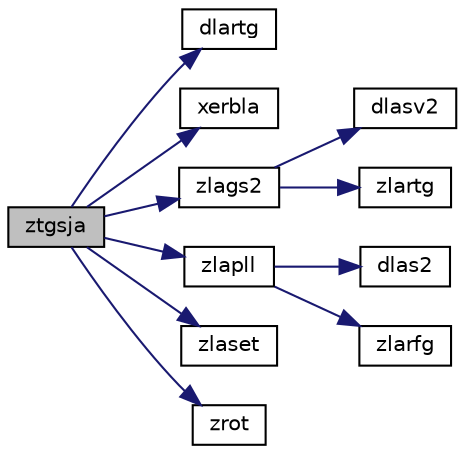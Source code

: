 digraph "ztgsja"
{
 // LATEX_PDF_SIZE
  edge [fontname="Helvetica",fontsize="10",labelfontname="Helvetica",labelfontsize="10"];
  node [fontname="Helvetica",fontsize="10",shape=record];
  rankdir="LR";
  Node1 [label="ztgsja",height=0.2,width=0.4,color="black", fillcolor="grey75", style="filled", fontcolor="black",tooltip="ZTGSJA"];
  Node1 -> Node2 [color="midnightblue",fontsize="10",style="solid",fontname="Helvetica"];
  Node2 [label="dlartg",height=0.2,width=0.4,color="black", fillcolor="white", style="filled",URL="$dlartg_8f90.html#a86f8f877eaea0386cdc2c3c175d9ea88",tooltip="DLARTG generates a plane rotation with real cosine and real sine."];
  Node1 -> Node3 [color="midnightblue",fontsize="10",style="solid",fontname="Helvetica"];
  Node3 [label="xerbla",height=0.2,width=0.4,color="black", fillcolor="white", style="filled",URL="$xerbla_8f.html#a377ee61015baf8dea7770b3a404b1c07",tooltip="XERBLA"];
  Node1 -> Node4 [color="midnightblue",fontsize="10",style="solid",fontname="Helvetica"];
  Node4 [label="zlags2",height=0.2,width=0.4,color="black", fillcolor="white", style="filled",URL="$zlags2_8f.html#ac87de62432b4ef78f14a56962ffb726a",tooltip="ZLAGS2"];
  Node4 -> Node5 [color="midnightblue",fontsize="10",style="solid",fontname="Helvetica"];
  Node5 [label="dlasv2",height=0.2,width=0.4,color="black", fillcolor="white", style="filled",URL="$dlasv2_8f.html#aee8e05a707783a9fba5d213093453543",tooltip="DLASV2 computes the singular value decomposition of a 2-by-2 triangular matrix."];
  Node4 -> Node6 [color="midnightblue",fontsize="10",style="solid",fontname="Helvetica"];
  Node6 [label="zlartg",height=0.2,width=0.4,color="black", fillcolor="white", style="filled",URL="$zlartg_8f90.html#a1e266e78a9a8585a1fc67f2d23badc64",tooltip="ZLARTG generates a plane rotation with real cosine and complex sine."];
  Node1 -> Node7 [color="midnightblue",fontsize="10",style="solid",fontname="Helvetica"];
  Node7 [label="zlapll",height=0.2,width=0.4,color="black", fillcolor="white", style="filled",URL="$zlapll_8f.html#a6e8170eccea38a203f2e687fd26fdda5",tooltip="ZLAPLL measures the linear dependence of two vectors."];
  Node7 -> Node8 [color="midnightblue",fontsize="10",style="solid",fontname="Helvetica"];
  Node8 [label="dlas2",height=0.2,width=0.4,color="black", fillcolor="white", style="filled",URL="$dlas2_8f.html#a307400bc17cbe31b5b8827a2802efae4",tooltip="DLAS2 computes singular values of a 2-by-2 triangular matrix."];
  Node7 -> Node9 [color="midnightblue",fontsize="10",style="solid",fontname="Helvetica"];
  Node9 [label="zlarfg",height=0.2,width=0.4,color="black", fillcolor="white", style="filled",URL="$zlarfg_8f.html#af496f956f05bac0668fed468230355c7",tooltip="ZLARFG generates an elementary reflector (Householder matrix)."];
  Node1 -> Node10 [color="midnightblue",fontsize="10",style="solid",fontname="Helvetica"];
  Node10 [label="zlaset",height=0.2,width=0.4,color="black", fillcolor="white", style="filled",URL="$zlaset_8f.html#aa4389d0e0e031c70c351acf7dbad6a85",tooltip="ZLASET initializes the off-diagonal elements and the diagonal elements of a matrix to given values."];
  Node1 -> Node11 [color="midnightblue",fontsize="10",style="solid",fontname="Helvetica"];
  Node11 [label="zrot",height=0.2,width=0.4,color="black", fillcolor="white", style="filled",URL="$zrot_8f.html#a423fa89faf02ec43f5b664f91ce29729",tooltip="ZROT applies a plane rotation with real cosine and complex sine to a pair of complex vectors."];
}
